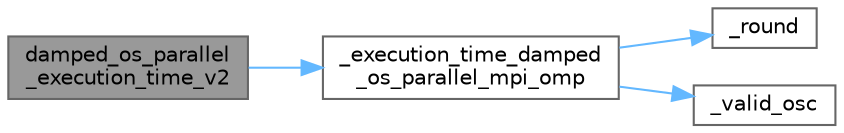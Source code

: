 digraph "damped_os_parallel_execution_time_v2"
{
 // LATEX_PDF_SIZE
  bgcolor="transparent";
  edge [fontname=Helvetica,fontsize=10,labelfontname=Helvetica,labelfontsize=10];
  node [fontname=Helvetica,fontsize=10,shape=box,height=0.2,width=0.4];
  rankdir="LR";
  Node1 [id="Node000001",label="damped_os_parallel\l_execution_time_v2",height=0.2,width=0.4,color="gray40", fillcolor="grey60", style="filled", fontcolor="black",tooltip=" "];
  Node1 -> Node2 [id="edge1_Node000001_Node000002",color="steelblue1",style="solid",tooltip=" "];
  Node2 [id="Node000002",label="_execution_time_damped\l_os_parallel_mpi_omp",height=0.2,width=0.4,color="grey40", fillcolor="white", style="filled",URL="$temp2_2oscpara_8c.html#ae1577f778d4a914ca4734649de9573e9",tooltip=" "];
  Node2 -> Node3 [id="edge2_Node000002_Node000003",color="steelblue1",style="solid",tooltip=" "];
  Node3 [id="Node000003",label="_round",height=0.2,width=0.4,color="grey40", fillcolor="white", style="filled",URL="$temp2_2utils_8c.html#ad976eead09c5a57066d65c7f8d81aff4",tooltip=" "];
  Node2 -> Node4 [id="edge3_Node000002_Node000004",color="steelblue1",style="solid",tooltip=" "];
  Node4 [id="Node000004",label="_valid_osc",height=0.2,width=0.4,color="grey40", fillcolor="white", style="filled",URL="$temp2_2utils_8c.html#a3a8c7c54bec29f705c3548852c58fc05",tooltip=" "];
}
